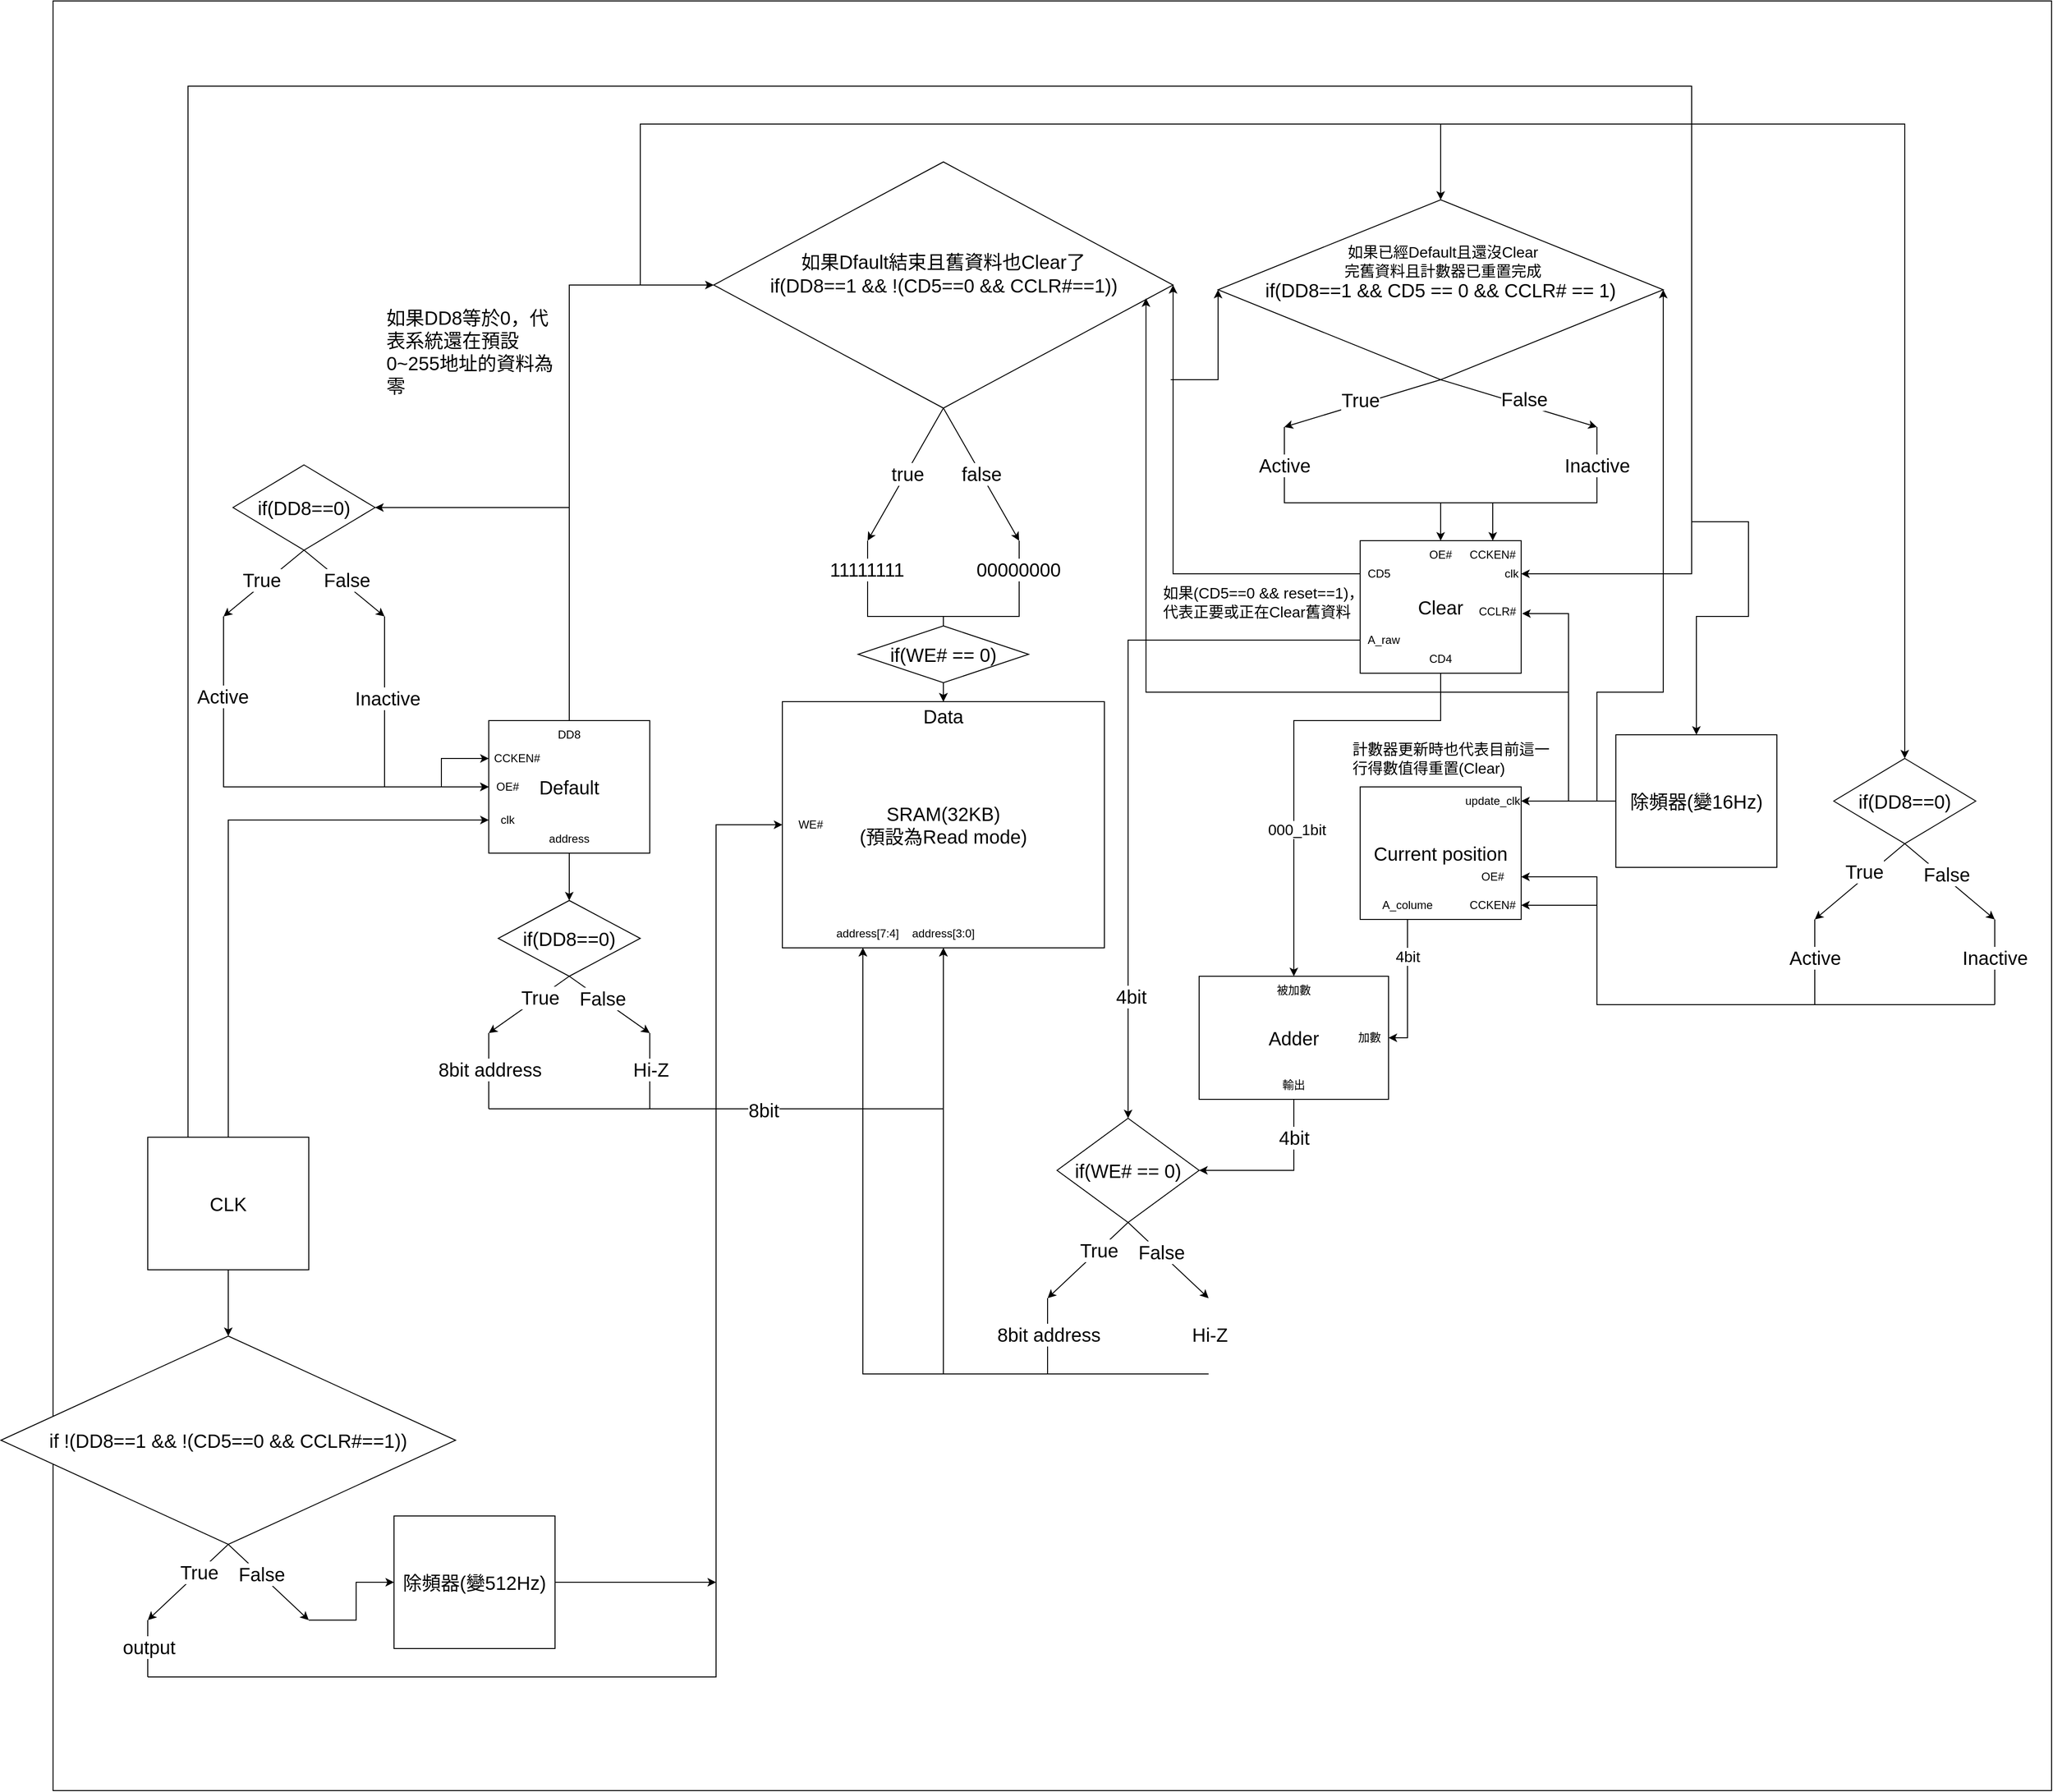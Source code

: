 <mxfile version="22.0.8" type="device">
  <diagram name="第 1 页" id="d7XxBCtwZomkPrQx2y8K">
    <mxGraphModel dx="1501" dy="1956" grid="1" gridSize="10" guides="1" tooltips="1" connect="1" arrows="1" fold="1" page="1" pageScale="1" pageWidth="827" pageHeight="1169" math="0" shadow="0">
      <root>
        <mxCell id="0" />
        <mxCell id="1" parent="0" />
        <mxCell id="FHojmxslOPqscSksrp7K-201" value="" style="rounded=0;whiteSpace=wrap;html=1;" vertex="1" parent="1">
          <mxGeometry x="-340" y="-650" width="2110" height="1890" as="geometry" />
        </mxCell>
        <mxCell id="FHojmxslOPqscSksrp7K-1" value="&lt;font style=&quot;font-size: 20px;&quot;&gt;SRAM(32KB)&lt;br&gt;(預設為Read mode)&lt;br&gt;&lt;/font&gt;" style="rounded=0;whiteSpace=wrap;html=1;" vertex="1" parent="1">
          <mxGeometry x="430" y="90" width="340" height="260" as="geometry" />
        </mxCell>
        <mxCell id="FHojmxslOPqscSksrp7K-8" style="edgeStyle=orthogonalEdgeStyle;rounded=0;orthogonalLoop=1;jettySize=auto;html=1;exitX=0.5;exitY=0;exitDx=0;exitDy=0;entryX=0;entryY=0.5;entryDx=0;entryDy=0;" edge="1" parent="1" source="FHojmxslOPqscSksrp7K-2" target="FHojmxslOPqscSksrp7K-5">
          <mxGeometry relative="1" as="geometry">
            <mxPoint x="205" y="50" as="targetPoint" />
          </mxGeometry>
        </mxCell>
        <mxCell id="FHojmxslOPqscSksrp7K-49" style="edgeStyle=orthogonalEdgeStyle;rounded=0;orthogonalLoop=1;jettySize=auto;html=1;exitX=0.5;exitY=1;exitDx=0;exitDy=0;entryX=0.5;entryY=0;entryDx=0;entryDy=0;" edge="1" parent="1" source="FHojmxslOPqscSksrp7K-2" target="FHojmxslOPqscSksrp7K-48">
          <mxGeometry relative="1" as="geometry" />
        </mxCell>
        <mxCell id="FHojmxslOPqscSksrp7K-2" value="&lt;span style=&quot;font-size: 20px;&quot;&gt;Default&lt;br&gt;&lt;/span&gt;" style="rounded=0;whiteSpace=wrap;html=1;" vertex="1" parent="1">
          <mxGeometry x="120" y="110" width="170" height="140" as="geometry" />
        </mxCell>
        <mxCell id="FHojmxslOPqscSksrp7K-5" value="&lt;font style=&quot;font-size: 20px;&quot;&gt;if(DD8==1 &amp;amp;&amp;amp; !(CD5==0 &amp;amp;&amp;amp; CCLR#==1))&lt;/font&gt;" style="rhombus;whiteSpace=wrap;html=1;" vertex="1" parent="1">
          <mxGeometry x="357.5" y="-480" width="485" height="260" as="geometry" />
        </mxCell>
        <mxCell id="FHojmxslOPqscSksrp7K-10" value="" style="endArrow=classic;html=1;rounded=0;exitX=0.5;exitY=1;exitDx=0;exitDy=0;" edge="1" parent="1" source="FHojmxslOPqscSksrp7K-5">
          <mxGeometry width="50" height="50" relative="1" as="geometry">
            <mxPoint x="540" y="110" as="sourcePoint" />
            <mxPoint x="520" y="-80" as="targetPoint" />
          </mxGeometry>
        </mxCell>
        <mxCell id="FHojmxslOPqscSksrp7K-15" value="&lt;font style=&quot;font-size: 20px;&quot;&gt;true&lt;/font&gt;" style="edgeLabel;html=1;align=center;verticalAlign=middle;resizable=0;points=[];" vertex="1" connectable="0" parent="FHojmxslOPqscSksrp7K-10">
          <mxGeometry x="0.1" y="4" relative="1" as="geometry">
            <mxPoint x="2" y="-10" as="offset" />
          </mxGeometry>
        </mxCell>
        <mxCell id="FHojmxslOPqscSksrp7K-11" value="" style="endArrow=classic;html=1;rounded=0;exitX=0.5;exitY=1;exitDx=0;exitDy=0;" edge="1" parent="1" source="FHojmxslOPqscSksrp7K-5">
          <mxGeometry width="50" height="50" relative="1" as="geometry">
            <mxPoint x="610" y="-70" as="sourcePoint" />
            <mxPoint x="680" y="-80" as="targetPoint" />
          </mxGeometry>
        </mxCell>
        <mxCell id="FHojmxslOPqscSksrp7K-16" value="&lt;font style=&quot;font-size: 20px;&quot;&gt;false&lt;/font&gt;" style="edgeLabel;html=1;align=center;verticalAlign=middle;resizable=0;points=[];" vertex="1" connectable="0" parent="FHojmxslOPqscSksrp7K-11">
          <mxGeometry x="-0.26" y="-1" relative="1" as="geometry">
            <mxPoint x="11" y="17" as="offset" />
          </mxGeometry>
        </mxCell>
        <mxCell id="FHojmxslOPqscSksrp7K-17" value="" style="endArrow=classic;html=1;rounded=0;entryX=0.5;entryY=0;entryDx=0;entryDy=0;" edge="1" parent="1" target="FHojmxslOPqscSksrp7K-1">
          <mxGeometry width="50" height="50" relative="1" as="geometry">
            <mxPoint x="520" y="-80" as="sourcePoint" />
            <mxPoint x="600" y="40" as="targetPoint" />
            <Array as="points">
              <mxPoint x="520" />
              <mxPoint x="600" />
            </Array>
          </mxGeometry>
        </mxCell>
        <mxCell id="FHojmxslOPqscSksrp7K-18" value="&lt;font style=&quot;font-size: 20px;&quot;&gt;11111111&lt;/font&gt;" style="edgeLabel;html=1;align=center;verticalAlign=middle;resizable=0;points=[];" vertex="1" connectable="0" parent="FHojmxslOPqscSksrp7K-17">
          <mxGeometry x="-0.591" y="-1" relative="1" as="geometry">
            <mxPoint y="-21" as="offset" />
          </mxGeometry>
        </mxCell>
        <mxCell id="FHojmxslOPqscSksrp7K-19" value="&lt;span style=&quot;font-size: 20px;&quot;&gt;Data&lt;/span&gt;" style="text;html=1;strokeColor=none;fillColor=none;align=center;verticalAlign=middle;whiteSpace=wrap;rounded=0;" vertex="1" parent="1">
          <mxGeometry x="570" y="90" width="60" height="30" as="geometry" />
        </mxCell>
        <mxCell id="FHojmxslOPqscSksrp7K-20" value="" style="endArrow=classic;html=1;rounded=0;entryX=0.5;entryY=0;entryDx=0;entryDy=0;" edge="1" parent="1" target="FHojmxslOPqscSksrp7K-19">
          <mxGeometry width="50" height="50" relative="1" as="geometry">
            <mxPoint x="680" y="-80" as="sourcePoint" />
            <mxPoint x="610" y="100" as="targetPoint" />
            <Array as="points">
              <mxPoint x="680" />
              <mxPoint x="600" />
            </Array>
          </mxGeometry>
        </mxCell>
        <mxCell id="FHojmxslOPqscSksrp7K-21" value="&lt;font style=&quot;font-size: 20px;&quot;&gt;00000000&lt;/font&gt;" style="edgeLabel;html=1;align=center;verticalAlign=middle;resizable=0;points=[];" vertex="1" connectable="0" parent="FHojmxslOPqscSksrp7K-20">
          <mxGeometry x="-0.591" y="-1" relative="1" as="geometry">
            <mxPoint y="-21" as="offset" />
          </mxGeometry>
        </mxCell>
        <mxCell id="FHojmxslOPqscSksrp7K-22" value="&lt;font style=&quot;font-size: 20px;&quot;&gt;if(WE# == 0)&lt;/font&gt;" style="rhombus;whiteSpace=wrap;html=1;" vertex="1" parent="1">
          <mxGeometry x="510" y="10" width="180" height="60" as="geometry" />
        </mxCell>
        <mxCell id="FHojmxslOPqscSksrp7K-24" value="&lt;span style=&quot;font-size: 20px;&quot;&gt;如果DD8等於0，代表系統還在預設0~255地址的資料為零&lt;/span&gt;" style="text;html=1;strokeColor=none;fillColor=none;align=left;verticalAlign=middle;whiteSpace=wrap;rounded=0;" vertex="1" parent="1">
          <mxGeometry x="10" y="-340" width="190" height="120" as="geometry" />
        </mxCell>
        <mxCell id="FHojmxslOPqscSksrp7K-25" value="&lt;font style=&quot;font-size: 20px;&quot;&gt;if(DD8==0)&lt;/font&gt;" style="rhombus;whiteSpace=wrap;html=1;" vertex="1" parent="1">
          <mxGeometry x="-150" y="-160" width="150" height="90" as="geometry" />
        </mxCell>
        <mxCell id="FHojmxslOPqscSksrp7K-35" value="" style="endArrow=classic;html=1;rounded=0;exitX=0.5;exitY=0;exitDx=0;exitDy=0;entryX=1;entryY=0.5;entryDx=0;entryDy=0;" edge="1" parent="1" source="FHojmxslOPqscSksrp7K-2" target="FHojmxslOPqscSksrp7K-25">
          <mxGeometry width="50" height="50" relative="1" as="geometry">
            <mxPoint x="30" y="80" as="sourcePoint" />
            <mxPoint x="80" y="30" as="targetPoint" />
            <Array as="points">
              <mxPoint x="205" y="-115" />
            </Array>
          </mxGeometry>
        </mxCell>
        <mxCell id="FHojmxslOPqscSksrp7K-36" value="" style="endArrow=classic;html=1;rounded=0;exitX=0.5;exitY=1;exitDx=0;exitDy=0;" edge="1" parent="1" source="FHojmxslOPqscSksrp7K-25">
          <mxGeometry width="50" height="50" relative="1" as="geometry">
            <mxPoint x="30" y="80" as="sourcePoint" />
            <mxPoint x="10" as="targetPoint" />
          </mxGeometry>
        </mxCell>
        <mxCell id="FHojmxslOPqscSksrp7K-40" value="&lt;font style=&quot;font-size: 20px;&quot;&gt;False&lt;/font&gt;" style="edgeLabel;html=1;align=center;verticalAlign=middle;resizable=0;points=[];" vertex="1" connectable="0" parent="FHojmxslOPqscSksrp7K-36">
          <mxGeometry x="0.07" y="-1" relative="1" as="geometry">
            <mxPoint y="-8" as="offset" />
          </mxGeometry>
        </mxCell>
        <mxCell id="FHojmxslOPqscSksrp7K-37" value="" style="endArrow=classic;html=1;rounded=0;exitX=0.5;exitY=1;exitDx=0;exitDy=0;" edge="1" parent="1" source="FHojmxslOPqscSksrp7K-25">
          <mxGeometry width="50" height="50" relative="1" as="geometry">
            <mxPoint x="-65" y="-60" as="sourcePoint" />
            <mxPoint x="-160" as="targetPoint" />
          </mxGeometry>
        </mxCell>
        <mxCell id="FHojmxslOPqscSksrp7K-39" value="&lt;font style=&quot;font-size: 20px;&quot;&gt;True&lt;/font&gt;" style="edgeLabel;html=1;align=center;verticalAlign=middle;resizable=0;points=[];" vertex="1" connectable="0" parent="FHojmxslOPqscSksrp7K-37">
          <mxGeometry x="-0.014" y="5" relative="1" as="geometry">
            <mxPoint x="-6" y="-8" as="offset" />
          </mxGeometry>
        </mxCell>
        <mxCell id="FHojmxslOPqscSksrp7K-41" value="" style="endArrow=classic;html=1;rounded=0;entryX=0;entryY=0.5;entryDx=0;entryDy=0;" edge="1" parent="1" target="FHojmxslOPqscSksrp7K-2">
          <mxGeometry width="50" height="50" relative="1" as="geometry">
            <mxPoint x="-160" as="sourcePoint" />
            <mxPoint x="80" y="20" as="targetPoint" />
            <Array as="points">
              <mxPoint x="-160" y="180" />
            </Array>
          </mxGeometry>
        </mxCell>
        <mxCell id="FHojmxslOPqscSksrp7K-43" value="&lt;font style=&quot;font-size: 20px;&quot;&gt;Active&lt;/font&gt;" style="edgeLabel;html=1;align=center;verticalAlign=middle;resizable=0;points=[];" vertex="1" connectable="0" parent="FHojmxslOPqscSksrp7K-41">
          <mxGeometry x="-0.635" y="-1" relative="1" as="geometry">
            <mxPoint as="offset" />
          </mxGeometry>
        </mxCell>
        <mxCell id="FHojmxslOPqscSksrp7K-42" value="" style="endArrow=classic;html=1;rounded=0;entryX=0;entryY=0.5;entryDx=0;entryDy=0;" edge="1" parent="1" target="FHojmxslOPqscSksrp7K-2">
          <mxGeometry width="50" height="50" relative="1" as="geometry">
            <mxPoint x="10" as="sourcePoint" />
            <mxPoint x="80" y="20" as="targetPoint" />
            <Array as="points">
              <mxPoint x="10" y="180" />
            </Array>
          </mxGeometry>
        </mxCell>
        <mxCell id="FHojmxslOPqscSksrp7K-45" value="&lt;font style=&quot;font-size: 20px;&quot;&gt;Inactive&lt;/font&gt;" style="edgeLabel;html=1;align=center;verticalAlign=middle;resizable=0;points=[];" vertex="1" connectable="0" parent="FHojmxslOPqscSksrp7K-42">
          <mxGeometry x="-0.407" y="3" relative="1" as="geometry">
            <mxPoint as="offset" />
          </mxGeometry>
        </mxCell>
        <mxCell id="FHojmxslOPqscSksrp7K-47" value="&lt;font style=&quot;font-size: 12px;&quot;&gt;OE#&lt;/font&gt;" style="text;html=1;strokeColor=none;fillColor=none;align=center;verticalAlign=middle;whiteSpace=wrap;rounded=0;" vertex="1" parent="1">
          <mxGeometry x="110" y="165" width="60" height="30" as="geometry" />
        </mxCell>
        <mxCell id="FHojmxslOPqscSksrp7K-48" value="&lt;font style=&quot;font-size: 20px;&quot;&gt;if(DD8==0)&lt;/font&gt;" style="rhombus;whiteSpace=wrap;html=1;" vertex="1" parent="1">
          <mxGeometry x="130" y="300" width="150" height="80" as="geometry" />
        </mxCell>
        <mxCell id="FHojmxslOPqscSksrp7K-50" value="&lt;font style=&quot;font-size: 12px;&quot;&gt;address&lt;/font&gt;" style="text;html=1;strokeColor=none;fillColor=none;align=center;verticalAlign=middle;whiteSpace=wrap;rounded=0;" vertex="1" parent="1">
          <mxGeometry x="175" y="220" width="60" height="30" as="geometry" />
        </mxCell>
        <mxCell id="FHojmxslOPqscSksrp7K-51" value="" style="endArrow=classic;html=1;rounded=0;exitX=0.5;exitY=1;exitDx=0;exitDy=0;" edge="1" parent="1" source="FHojmxslOPqscSksrp7K-48">
          <mxGeometry width="50" height="50" relative="1" as="geometry">
            <mxPoint x="190" y="250" as="sourcePoint" />
            <mxPoint x="120" y="440" as="targetPoint" />
          </mxGeometry>
        </mxCell>
        <mxCell id="FHojmxslOPqscSksrp7K-53" value="&lt;font style=&quot;font-size: 20px;&quot;&gt;True&lt;/font&gt;" style="edgeLabel;html=1;align=center;verticalAlign=middle;resizable=0;points=[];" vertex="1" connectable="0" parent="FHojmxslOPqscSksrp7K-51">
          <mxGeometry x="-0.269" relative="1" as="geometry">
            <mxPoint as="offset" />
          </mxGeometry>
        </mxCell>
        <mxCell id="FHojmxslOPqscSksrp7K-52" value="" style="endArrow=classic;html=1;rounded=0;exitX=0.5;exitY=1;exitDx=0;exitDy=0;" edge="1" parent="1" source="FHojmxslOPqscSksrp7K-48">
          <mxGeometry width="50" height="50" relative="1" as="geometry">
            <mxPoint x="215" y="390" as="sourcePoint" />
            <mxPoint x="290" y="440" as="targetPoint" />
          </mxGeometry>
        </mxCell>
        <mxCell id="FHojmxslOPqscSksrp7K-55" value="&lt;font style=&quot;font-size: 20px;&quot;&gt;False&lt;br&gt;&lt;/font&gt;" style="edgeLabel;html=1;align=center;verticalAlign=middle;resizable=0;points=[];" vertex="1" connectable="0" parent="FHojmxslOPqscSksrp7K-52">
          <mxGeometry x="-0.206" y="2" relative="1" as="geometry">
            <mxPoint as="offset" />
          </mxGeometry>
        </mxCell>
        <mxCell id="FHojmxslOPqscSksrp7K-56" value="" style="endArrow=classic;html=1;rounded=0;entryX=0.25;entryY=1;entryDx=0;entryDy=0;" edge="1" parent="1" target="FHojmxslOPqscSksrp7K-1">
          <mxGeometry width="50" height="50" relative="1" as="geometry">
            <mxPoint x="120" y="520" as="sourcePoint" />
            <mxPoint x="260" y="490" as="targetPoint" />
            <Array as="points">
              <mxPoint x="515" y="520" />
            </Array>
          </mxGeometry>
        </mxCell>
        <mxCell id="FHojmxslOPqscSksrp7K-154" value="&lt;font style=&quot;font-size: 20px;&quot;&gt;8bit&lt;/font&gt;" style="edgeLabel;html=1;align=center;verticalAlign=middle;resizable=0;points=[];" vertex="1" connectable="0" parent="FHojmxslOPqscSksrp7K-56">
          <mxGeometry x="0.133" y="-1" relative="1" as="geometry">
            <mxPoint x="-30" as="offset" />
          </mxGeometry>
        </mxCell>
        <mxCell id="FHojmxslOPqscSksrp7K-57" value="" style="endArrow=none;html=1;rounded=0;" edge="1" parent="1">
          <mxGeometry width="50" height="50" relative="1" as="geometry">
            <mxPoint x="120" y="440" as="sourcePoint" />
            <mxPoint x="120" y="520" as="targetPoint" />
          </mxGeometry>
        </mxCell>
        <mxCell id="FHojmxslOPqscSksrp7K-58" value="" style="endArrow=none;html=1;rounded=0;" edge="1" parent="1">
          <mxGeometry width="50" height="50" relative="1" as="geometry">
            <mxPoint x="290" y="440" as="sourcePoint" />
            <mxPoint x="290" y="520" as="targetPoint" />
          </mxGeometry>
        </mxCell>
        <mxCell id="FHojmxslOPqscSksrp7K-59" value="&lt;font style=&quot;font-size: 20px;&quot;&gt;8bit address&lt;/font&gt;" style="edgeLabel;html=1;align=center;verticalAlign=middle;resizable=0;points=[];" vertex="1" connectable="0" parent="1">
          <mxGeometry x="129.995" y="420.004" as="geometry">
            <mxPoint x="-9" y="58" as="offset" />
          </mxGeometry>
        </mxCell>
        <mxCell id="FHojmxslOPqscSksrp7K-60" value="&lt;span style=&quot;font-size: 20px;&quot;&gt;Hi-Z&lt;/span&gt;" style="edgeLabel;html=1;align=center;verticalAlign=middle;resizable=0;points=[];" vertex="1" connectable="0" parent="1">
          <mxGeometry x="299.995" y="420.004" as="geometry">
            <mxPoint x="-9" y="58" as="offset" />
          </mxGeometry>
        </mxCell>
        <mxCell id="FHojmxslOPqscSksrp7K-61" value="&lt;font style=&quot;font-size: 12px;&quot;&gt;address[7:4]&lt;/font&gt;" style="text;html=1;strokeColor=none;fillColor=none;align=center;verticalAlign=middle;whiteSpace=wrap;rounded=0;" vertex="1" parent="1">
          <mxGeometry x="490" y="320" width="60" height="30" as="geometry" />
        </mxCell>
        <mxCell id="FHojmxslOPqscSksrp7K-64" style="edgeStyle=orthogonalEdgeStyle;rounded=0;orthogonalLoop=1;jettySize=auto;html=1;exitX=0.5;exitY=0;exitDx=0;exitDy=0;entryX=0;entryY=0.75;entryDx=0;entryDy=0;" edge="1" parent="1" source="FHojmxslOPqscSksrp7K-62" target="FHojmxslOPqscSksrp7K-2">
          <mxGeometry relative="1" as="geometry">
            <mxPoint x="20" y="250" as="targetPoint" />
          </mxGeometry>
        </mxCell>
        <mxCell id="FHojmxslOPqscSksrp7K-95" style="edgeStyle=orthogonalEdgeStyle;rounded=0;orthogonalLoop=1;jettySize=auto;html=1;exitX=0.25;exitY=0;exitDx=0;exitDy=0;entryX=1;entryY=0.25;entryDx=0;entryDy=0;" edge="1" parent="1" source="FHojmxslOPqscSksrp7K-62" target="FHojmxslOPqscSksrp7K-65">
          <mxGeometry relative="1" as="geometry">
            <Array as="points">
              <mxPoint x="-197" y="-560" />
              <mxPoint x="1390" y="-560" />
              <mxPoint x="1390" y="-45" />
            </Array>
          </mxGeometry>
        </mxCell>
        <mxCell id="FHojmxslOPqscSksrp7K-185" style="edgeStyle=orthogonalEdgeStyle;rounded=0;orthogonalLoop=1;jettySize=auto;html=1;exitX=0.5;exitY=1;exitDx=0;exitDy=0;entryX=0.5;entryY=0;entryDx=0;entryDy=0;" edge="1" parent="1" source="FHojmxslOPqscSksrp7K-62" target="FHojmxslOPqscSksrp7K-184">
          <mxGeometry relative="1" as="geometry" />
        </mxCell>
        <mxCell id="FHojmxslOPqscSksrp7K-62" value="&lt;span style=&quot;font-size: 20px;&quot;&gt;CLK&lt;br&gt;&lt;/span&gt;" style="rounded=0;whiteSpace=wrap;html=1;" vertex="1" parent="1">
          <mxGeometry x="-240" y="550" width="170" height="140" as="geometry" />
        </mxCell>
        <mxCell id="FHojmxslOPqscSksrp7K-63" value="&lt;font style=&quot;font-size: 12px;&quot;&gt;clk&lt;/font&gt;" style="text;html=1;strokeColor=none;fillColor=none;align=center;verticalAlign=middle;whiteSpace=wrap;rounded=0;" vertex="1" parent="1">
          <mxGeometry x="110" y="200" width="60" height="30" as="geometry" />
        </mxCell>
        <mxCell id="FHojmxslOPqscSksrp7K-85" style="edgeStyle=orthogonalEdgeStyle;rounded=0;orthogonalLoop=1;jettySize=auto;html=1;exitX=0;exitY=0.25;exitDx=0;exitDy=0;entryX=1;entryY=0.5;entryDx=0;entryDy=0;" edge="1" parent="1" source="FHojmxslOPqscSksrp7K-65" target="FHojmxslOPqscSksrp7K-5">
          <mxGeometry relative="1" as="geometry">
            <Array as="points">
              <mxPoint x="843" y="-45" />
            </Array>
          </mxGeometry>
        </mxCell>
        <mxCell id="FHojmxslOPqscSksrp7K-148" style="edgeStyle=orthogonalEdgeStyle;rounded=0;orthogonalLoop=1;jettySize=auto;html=1;exitX=0.5;exitY=1;exitDx=0;exitDy=0;entryX=0.5;entryY=0;entryDx=0;entryDy=0;" edge="1" parent="1" source="FHojmxslOPqscSksrp7K-147" target="FHojmxslOPqscSksrp7K-146">
          <mxGeometry relative="1" as="geometry">
            <Array as="points">
              <mxPoint x="1125" y="110" />
              <mxPoint x="970" y="110" />
            </Array>
          </mxGeometry>
        </mxCell>
        <mxCell id="FHojmxslOPqscSksrp7K-152" value="&lt;span style=&quot;font-size: 16px;&quot;&gt;000_1bit&lt;/span&gt;" style="edgeLabel;html=1;align=center;verticalAlign=middle;resizable=0;points=[];" vertex="1" connectable="0" parent="FHojmxslOPqscSksrp7K-148">
          <mxGeometry x="0.346" y="3" relative="1" as="geometry">
            <mxPoint as="offset" />
          </mxGeometry>
        </mxCell>
        <mxCell id="FHojmxslOPqscSksrp7K-167" style="edgeStyle=orthogonalEdgeStyle;rounded=0;orthogonalLoop=1;jettySize=auto;html=1;exitX=0;exitY=0.75;exitDx=0;exitDy=0;entryX=0.5;entryY=0;entryDx=0;entryDy=0;" edge="1" parent="1" source="FHojmxslOPqscSksrp7K-65" target="FHojmxslOPqscSksrp7K-166">
          <mxGeometry relative="1" as="geometry" />
        </mxCell>
        <mxCell id="FHojmxslOPqscSksrp7K-170" value="&lt;font style=&quot;font-size: 20px;&quot;&gt;4bit&lt;/font&gt;" style="edgeLabel;html=1;align=center;verticalAlign=middle;resizable=0;points=[];" vertex="1" connectable="0" parent="FHojmxslOPqscSksrp7K-167">
          <mxGeometry x="0.656" y="3" relative="1" as="geometry">
            <mxPoint as="offset" />
          </mxGeometry>
        </mxCell>
        <mxCell id="FHojmxslOPqscSksrp7K-65" value="&lt;span style=&quot;font-size: 20px;&quot;&gt;Clear&lt;br&gt;&lt;/span&gt;" style="rounded=0;whiteSpace=wrap;html=1;" vertex="1" parent="1">
          <mxGeometry x="1040" y="-80" width="170" height="140" as="geometry" />
        </mxCell>
        <mxCell id="FHojmxslOPqscSksrp7K-68" value="" style="endArrow=classic;html=1;rounded=0;entryX=0.5;entryY=0;entryDx=0;entryDy=0;" edge="1" parent="1" target="FHojmxslOPqscSksrp7K-69">
          <mxGeometry width="50" height="50" relative="1" as="geometry">
            <mxPoint x="280" y="-350" as="sourcePoint" />
            <mxPoint x="1120" y="-440" as="targetPoint" />
            <Array as="points">
              <mxPoint x="280" y="-520" />
              <mxPoint x="1125" y="-520" />
            </Array>
          </mxGeometry>
        </mxCell>
        <mxCell id="FHojmxslOPqscSksrp7K-70" value="" style="endArrow=classic;html=1;rounded=0;exitX=0.5;exitY=1;exitDx=0;exitDy=0;" edge="1" parent="1" source="FHojmxslOPqscSksrp7K-69">
          <mxGeometry width="50" height="50" relative="1" as="geometry">
            <mxPoint x="1105" y="-370" as="sourcePoint" />
            <mxPoint x="960" y="-200" as="targetPoint" />
          </mxGeometry>
        </mxCell>
        <mxCell id="FHojmxslOPqscSksrp7K-71" value="&lt;font style=&quot;font-size: 20px;&quot;&gt;True&lt;/font&gt;" style="edgeLabel;html=1;align=center;verticalAlign=middle;resizable=0;points=[];" vertex="1" connectable="0" parent="FHojmxslOPqscSksrp7K-70">
          <mxGeometry x="-0.014" y="5" relative="1" as="geometry">
            <mxPoint x="-5" y="-9" as="offset" />
          </mxGeometry>
        </mxCell>
        <mxCell id="FHojmxslOPqscSksrp7K-72" value="" style="endArrow=classic;html=1;rounded=0;exitX=0.5;exitY=1;exitDx=0;exitDy=0;" edge="1" parent="1" source="FHojmxslOPqscSksrp7K-69">
          <mxGeometry width="50" height="50" relative="1" as="geometry">
            <mxPoint x="1120" y="-380" as="sourcePoint" />
            <mxPoint x="1290" y="-200" as="targetPoint" />
          </mxGeometry>
        </mxCell>
        <mxCell id="FHojmxslOPqscSksrp7K-73" value="&lt;font style=&quot;font-size: 20px;&quot;&gt;False&lt;/font&gt;" style="edgeLabel;html=1;align=center;verticalAlign=middle;resizable=0;points=[];" vertex="1" connectable="0" parent="FHojmxslOPqscSksrp7K-72">
          <mxGeometry x="0.07" y="-1" relative="1" as="geometry">
            <mxPoint y="-8" as="offset" />
          </mxGeometry>
        </mxCell>
        <mxCell id="FHojmxslOPqscSksrp7K-74" value="CD5" style="text;html=1;strokeColor=none;fillColor=none;align=center;verticalAlign=middle;whiteSpace=wrap;rounded=0;" vertex="1" parent="1">
          <mxGeometry x="1030" y="-60" width="60" height="30" as="geometry" />
        </mxCell>
        <mxCell id="FHojmxslOPqscSksrp7K-69" value="&lt;font style=&quot;font-size: 20px;&quot;&gt;if(DD8==1 &amp;amp;&amp;amp; CD5 == 0 &amp;amp;&amp;amp; CCLR# == 1)&lt;/font&gt;" style="rhombus;whiteSpace=wrap;html=1;" vertex="1" parent="1">
          <mxGeometry x="890" y="-440" width="470" height="190" as="geometry" />
        </mxCell>
        <mxCell id="FHojmxslOPqscSksrp7K-77" value="&lt;font style=&quot;font-size: 20px;&quot;&gt;如果Dfault結束且舊資料也Clear了&lt;/font&gt;" style="text;html=1;strokeColor=none;fillColor=none;align=center;verticalAlign=middle;whiteSpace=wrap;rounded=0;" vertex="1" parent="1">
          <mxGeometry x="440" y="-400" width="320" height="50" as="geometry" />
        </mxCell>
        <mxCell id="FHojmxslOPqscSksrp7K-80" value="如果已經Default且還沒Clear完舊資料且計數器已重置完成" style="text;html=1;strokeColor=none;fillColor=none;align=center;verticalAlign=middle;whiteSpace=wrap;rounded=0;fontSize=16;" vertex="1" parent="1">
          <mxGeometry x="1020" y="-385" width="214.5" height="20" as="geometry" />
        </mxCell>
        <mxCell id="FHojmxslOPqscSksrp7K-81" value="" style="endArrow=classic;html=1;rounded=0;entryX=0.5;entryY=0;entryDx=0;entryDy=0;" edge="1" parent="1" target="FHojmxslOPqscSksrp7K-65">
          <mxGeometry width="50" height="50" relative="1" as="geometry">
            <mxPoint x="960" y="-200" as="sourcePoint" />
            <mxPoint x="1030" y="-130" as="targetPoint" />
            <Array as="points">
              <mxPoint x="960" y="-120" />
              <mxPoint x="1125" y="-120" />
            </Array>
          </mxGeometry>
        </mxCell>
        <mxCell id="FHojmxslOPqscSksrp7K-82" value="" style="endArrow=none;html=1;rounded=0;" edge="1" parent="1">
          <mxGeometry width="50" height="50" relative="1" as="geometry">
            <mxPoint x="1120" y="-120" as="sourcePoint" />
            <mxPoint x="1290" y="-200" as="targetPoint" />
            <Array as="points">
              <mxPoint x="1290" y="-120" />
            </Array>
          </mxGeometry>
        </mxCell>
        <mxCell id="FHojmxslOPqscSksrp7K-83" value="&lt;span style=&quot;font-size: 20px;&quot;&gt;Active&lt;/span&gt;" style="edgeLabel;html=1;align=center;verticalAlign=middle;resizable=0;points=[];" vertex="1" connectable="0" parent="1">
          <mxGeometry x="960.003" y="-160.004" as="geometry" />
        </mxCell>
        <mxCell id="FHojmxslOPqscSksrp7K-84" value="&lt;span style=&quot;font-size: 20px;&quot;&gt;Inactive&lt;/span&gt;" style="edgeLabel;html=1;align=center;verticalAlign=middle;resizable=0;points=[];" vertex="1" connectable="0" parent="1">
          <mxGeometry x="1290.003" y="-160.004" as="geometry" />
        </mxCell>
        <mxCell id="FHojmxslOPqscSksrp7K-86" value="DD8" style="text;html=1;strokeColor=none;fillColor=none;align=center;verticalAlign=middle;whiteSpace=wrap;rounded=0;" vertex="1" parent="1">
          <mxGeometry x="175" y="110" width="60" height="30" as="geometry" />
        </mxCell>
        <mxCell id="FHojmxslOPqscSksrp7K-87" value="&lt;font style=&quot;font-size: 12px;&quot;&gt;CCKEN#&lt;/font&gt;" style="text;html=1;strokeColor=none;fillColor=none;align=center;verticalAlign=middle;whiteSpace=wrap;rounded=0;" vertex="1" parent="1">
          <mxGeometry x="120" y="135" width="60" height="30" as="geometry" />
        </mxCell>
        <mxCell id="FHojmxslOPqscSksrp7K-88" value="" style="endArrow=classic;html=1;rounded=0;entryX=0;entryY=0.5;entryDx=0;entryDy=0;" edge="1" parent="1" target="FHojmxslOPqscSksrp7K-87">
          <mxGeometry width="50" height="50" relative="1" as="geometry">
            <mxPoint x="70" y="180" as="sourcePoint" />
            <mxPoint x="120" y="70" as="targetPoint" />
            <Array as="points">
              <mxPoint x="70" y="150" />
            </Array>
          </mxGeometry>
        </mxCell>
        <mxCell id="FHojmxslOPqscSksrp7K-89" value="&lt;font style=&quot;font-size: 12px;&quot;&gt;CCKEN#&lt;/font&gt;" style="text;html=1;strokeColor=none;fillColor=none;align=center;verticalAlign=middle;whiteSpace=wrap;rounded=0;" vertex="1" parent="1">
          <mxGeometry x="1150" y="-80" width="60" height="30" as="geometry" />
        </mxCell>
        <mxCell id="FHojmxslOPqscSksrp7K-90" value="&lt;font style=&quot;font-size: 12px;&quot;&gt;OE#&lt;/font&gt;" style="text;html=1;strokeColor=none;fillColor=none;align=center;verticalAlign=middle;whiteSpace=wrap;rounded=0;" vertex="1" parent="1">
          <mxGeometry x="1095" y="-80" width="60" height="30" as="geometry" />
        </mxCell>
        <mxCell id="FHojmxslOPqscSksrp7K-92" value="" style="endArrow=classic;html=1;rounded=0;entryX=0.5;entryY=0;entryDx=0;entryDy=0;" edge="1" parent="1" target="FHojmxslOPqscSksrp7K-89">
          <mxGeometry width="50" height="50" relative="1" as="geometry">
            <mxPoint x="1180" y="-120" as="sourcePoint" />
            <mxPoint x="1070" y="-130" as="targetPoint" />
          </mxGeometry>
        </mxCell>
        <mxCell id="FHojmxslOPqscSksrp7K-93" value="&lt;font style=&quot;font-size: 16px;&quot;&gt;如果(CD5==0 &amp;amp;&amp;amp; reset==1)，代表正要或正在Clear舊資料&lt;/font&gt;" style="text;html=1;strokeColor=none;fillColor=none;align=left;verticalAlign=middle;whiteSpace=wrap;rounded=0;" vertex="1" parent="1">
          <mxGeometry x="830" y="-50" width="220" height="70" as="geometry" />
        </mxCell>
        <mxCell id="FHojmxslOPqscSksrp7K-94" value="&lt;font style=&quot;font-size: 12px;&quot;&gt;clk&lt;/font&gt;" style="text;html=1;strokeColor=none;fillColor=none;align=center;verticalAlign=middle;whiteSpace=wrap;rounded=0;" vertex="1" parent="1">
          <mxGeometry x="1170" y="-60" width="60" height="30" as="geometry" />
        </mxCell>
        <mxCell id="FHojmxslOPqscSksrp7K-112" style="edgeStyle=orthogonalEdgeStyle;rounded=0;orthogonalLoop=1;jettySize=auto;html=1;exitX=0.5;exitY=1;exitDx=0;exitDy=0;entryX=1;entryY=0.5;entryDx=0;entryDy=0;" edge="1" parent="1" source="FHojmxslOPqscSksrp7K-113" target="FHojmxslOPqscSksrp7K-146">
          <mxGeometry relative="1" as="geometry">
            <mxPoint x="1020" y="550" as="targetPoint" />
          </mxGeometry>
        </mxCell>
        <mxCell id="FHojmxslOPqscSksrp7K-151" value="&lt;font style=&quot;font-size: 16px;&quot;&gt;4bit&lt;/font&gt;" style="edgeLabel;html=1;align=center;verticalAlign=middle;resizable=0;points=[];" vertex="1" connectable="0" parent="FHojmxslOPqscSksrp7K-112">
          <mxGeometry x="-0.467" relative="1" as="geometry">
            <mxPoint as="offset" />
          </mxGeometry>
        </mxCell>
        <mxCell id="FHojmxslOPqscSksrp7K-96" value="&lt;span style=&quot;font-size: 20px;&quot;&gt;Current position&lt;br&gt;&lt;/span&gt;" style="rounded=0;whiteSpace=wrap;html=1;" vertex="1" parent="1">
          <mxGeometry x="1040" y="180" width="170" height="140" as="geometry" />
        </mxCell>
        <mxCell id="FHojmxslOPqscSksrp7K-97" value="update_clk" style="text;html=1;strokeColor=none;fillColor=none;align=center;verticalAlign=middle;whiteSpace=wrap;rounded=0;" vertex="1" parent="1">
          <mxGeometry x="1150" y="180" width="60" height="30" as="geometry" />
        </mxCell>
        <mxCell id="FHojmxslOPqscSksrp7K-104" style="edgeStyle=orthogonalEdgeStyle;rounded=0;orthogonalLoop=1;jettySize=auto;html=1;exitX=0;exitY=0.5;exitDx=0;exitDy=0;" edge="1" parent="1" source="FHojmxslOPqscSksrp7K-98" target="FHojmxslOPqscSksrp7K-97">
          <mxGeometry relative="1" as="geometry" />
        </mxCell>
        <mxCell id="FHojmxslOPqscSksrp7K-128" style="edgeStyle=orthogonalEdgeStyle;rounded=0;orthogonalLoop=1;jettySize=auto;html=1;exitX=0;exitY=0.5;exitDx=0;exitDy=0;entryX=1;entryY=0.5;entryDx=0;entryDy=0;" edge="1" parent="1" source="FHojmxslOPqscSksrp7K-98" target="FHojmxslOPqscSksrp7K-69">
          <mxGeometry relative="1" as="geometry">
            <Array as="points">
              <mxPoint x="1290" y="195" />
              <mxPoint x="1290" y="80" />
              <mxPoint x="1360" y="80" />
            </Array>
          </mxGeometry>
        </mxCell>
        <mxCell id="FHojmxslOPqscSksrp7K-98" value="&lt;span style=&quot;font-size: 20px;&quot;&gt;除頻器(變16Hz)&lt;br&gt;&lt;/span&gt;" style="rounded=0;whiteSpace=wrap;html=1;" vertex="1" parent="1">
          <mxGeometry x="1310" y="125" width="170" height="140" as="geometry" />
        </mxCell>
        <mxCell id="FHojmxslOPqscSksrp7K-103" value="" style="endArrow=classic;html=1;rounded=0;entryX=0.5;entryY=0;entryDx=0;entryDy=0;" edge="1" parent="1" target="FHojmxslOPqscSksrp7K-98">
          <mxGeometry width="50" height="50" relative="1" as="geometry">
            <mxPoint x="1390" y="-100" as="sourcePoint" />
            <mxPoint x="1480" y="10" as="targetPoint" />
            <Array as="points">
              <mxPoint x="1450" y="-100" />
              <mxPoint x="1450" />
              <mxPoint x="1395" />
            </Array>
          </mxGeometry>
        </mxCell>
        <mxCell id="FHojmxslOPqscSksrp7K-105" value="CCLR#" style="text;html=1;strokeColor=none;fillColor=none;align=center;verticalAlign=middle;whiteSpace=wrap;rounded=0;" vertex="1" parent="1">
          <mxGeometry x="1155" y="-20" width="60" height="30" as="geometry" />
        </mxCell>
        <mxCell id="FHojmxslOPqscSksrp7K-107" style="edgeStyle=orthogonalEdgeStyle;rounded=0;orthogonalLoop=1;jettySize=auto;html=1;exitX=0;exitY=0.5;exitDx=0;exitDy=0;entryX=1.006;entryY=0.55;entryDx=0;entryDy=0;entryPerimeter=0;" edge="1" parent="1" source="FHojmxslOPqscSksrp7K-98" target="FHojmxslOPqscSksrp7K-65">
          <mxGeometry relative="1" as="geometry" />
        </mxCell>
        <mxCell id="FHojmxslOPqscSksrp7K-108" style="edgeStyle=orthogonalEdgeStyle;rounded=0;orthogonalLoop=1;jettySize=auto;html=1;exitX=0;exitY=0.5;exitDx=0;exitDy=0;entryX=0.941;entryY=0.554;entryDx=0;entryDy=0;entryPerimeter=0;" edge="1" parent="1" source="FHojmxslOPqscSksrp7K-98" target="FHojmxslOPqscSksrp7K-5">
          <mxGeometry relative="1" as="geometry">
            <Array as="points">
              <mxPoint x="1260" y="195" />
              <mxPoint x="1260" y="80" />
              <mxPoint x="814" y="80" />
            </Array>
          </mxGeometry>
        </mxCell>
        <mxCell id="FHojmxslOPqscSksrp7K-109" value="&lt;font style=&quot;font-size: 16px;&quot;&gt;計數器更新時也代表目前這一行得數值得重置(Clear)&lt;/font&gt;" style="text;html=1;strokeColor=none;fillColor=none;align=left;verticalAlign=middle;whiteSpace=wrap;rounded=0;" vertex="1" parent="1">
          <mxGeometry x="1030" y="115" width="220" height="70" as="geometry" />
        </mxCell>
        <mxCell id="FHojmxslOPqscSksrp7K-113" value="A_colume" style="text;html=1;strokeColor=none;fillColor=none;align=center;verticalAlign=middle;whiteSpace=wrap;rounded=0;" vertex="1" parent="1">
          <mxGeometry x="1060" y="290" width="60" height="30" as="geometry" />
        </mxCell>
        <mxCell id="FHojmxslOPqscSksrp7K-125" value="&lt;font style=&quot;font-size: 12px;&quot;&gt;OE#&lt;/font&gt;" style="text;html=1;strokeColor=none;fillColor=none;align=center;verticalAlign=middle;whiteSpace=wrap;rounded=0;" vertex="1" parent="1">
          <mxGeometry x="1150" y="260" width="60" height="30" as="geometry" />
        </mxCell>
        <mxCell id="FHojmxslOPqscSksrp7K-126" value="&lt;font style=&quot;font-size: 12px;&quot;&gt;CCKEN#&lt;/font&gt;" style="text;html=1;strokeColor=none;fillColor=none;align=center;verticalAlign=middle;whiteSpace=wrap;rounded=0;" vertex="1" parent="1">
          <mxGeometry x="1150" y="290" width="60" height="30" as="geometry" />
        </mxCell>
        <mxCell id="FHojmxslOPqscSksrp7K-127" value="" style="endArrow=classic;html=1;rounded=0;entryX=0;entryY=0.5;entryDx=0;entryDy=0;" edge="1" parent="1" target="FHojmxslOPqscSksrp7K-69">
          <mxGeometry width="50" height="50" relative="1" as="geometry">
            <mxPoint x="840" y="-250" as="sourcePoint" />
            <mxPoint x="970" y="-250" as="targetPoint" />
            <Array as="points">
              <mxPoint x="890" y="-250" />
            </Array>
          </mxGeometry>
        </mxCell>
        <mxCell id="FHojmxslOPqscSksrp7K-130" value="&lt;font style=&quot;font-size: 20px;&quot;&gt;if(DD8==0)&lt;/font&gt;" style="rhombus;whiteSpace=wrap;html=1;" vertex="1" parent="1">
          <mxGeometry x="1540" y="150" width="150" height="90" as="geometry" />
        </mxCell>
        <mxCell id="FHojmxslOPqscSksrp7K-131" value="" style="endArrow=classic;html=1;rounded=0;entryX=0.5;entryY=0;entryDx=0;entryDy=0;" edge="1" parent="1" target="FHojmxslOPqscSksrp7K-130">
          <mxGeometry width="50" height="50" relative="1" as="geometry">
            <mxPoint x="1120" y="-520" as="sourcePoint" />
            <mxPoint x="1430" y="-250" as="targetPoint" />
            <Array as="points">
              <mxPoint x="1615" y="-520" />
            </Array>
          </mxGeometry>
        </mxCell>
        <mxCell id="FHojmxslOPqscSksrp7K-132" value="" style="endArrow=classic;html=1;rounded=0;exitX=0.5;exitY=1;exitDx=0;exitDy=0;" edge="1" parent="1" source="FHojmxslOPqscSksrp7K-130">
          <mxGeometry width="50" height="50" relative="1" as="geometry">
            <mxPoint x="1625" y="250" as="sourcePoint" />
            <mxPoint x="1520" y="320" as="targetPoint" />
          </mxGeometry>
        </mxCell>
        <mxCell id="FHojmxslOPqscSksrp7K-133" value="&lt;font style=&quot;font-size: 20px;&quot;&gt;True&lt;/font&gt;" style="edgeLabel;html=1;align=center;verticalAlign=middle;resizable=0;points=[];" vertex="1" connectable="0" parent="FHojmxslOPqscSksrp7K-132">
          <mxGeometry x="-0.014" y="5" relative="1" as="geometry">
            <mxPoint y="-14" as="offset" />
          </mxGeometry>
        </mxCell>
        <mxCell id="FHojmxslOPqscSksrp7K-134" value="" style="endArrow=classic;html=1;rounded=0;exitX=0.5;exitY=1;exitDx=0;exitDy=0;" edge="1" parent="1" source="FHojmxslOPqscSksrp7K-130">
          <mxGeometry width="50" height="50" relative="1" as="geometry">
            <mxPoint x="1620" y="250" as="sourcePoint" />
            <mxPoint x="1710" y="320" as="targetPoint" />
          </mxGeometry>
        </mxCell>
        <mxCell id="FHojmxslOPqscSksrp7K-135" value="&lt;font style=&quot;font-size: 20px;&quot;&gt;False&lt;/font&gt;" style="edgeLabel;html=1;align=center;verticalAlign=middle;resizable=0;points=[];" vertex="1" connectable="0" parent="FHojmxslOPqscSksrp7K-134">
          <mxGeometry x="0.07" y="-1" relative="1" as="geometry">
            <mxPoint x="-6" y="-12" as="offset" />
          </mxGeometry>
        </mxCell>
        <mxCell id="FHojmxslOPqscSksrp7K-136" value="" style="endArrow=classic;html=1;rounded=0;entryX=1;entryY=0.5;entryDx=0;entryDy=0;" edge="1" parent="1" target="FHojmxslOPqscSksrp7K-126">
          <mxGeometry width="50" height="50" relative="1" as="geometry">
            <mxPoint x="1710" y="410" as="sourcePoint" />
            <mxPoint x="1430" y="250" as="targetPoint" />
            <Array as="points">
              <mxPoint x="1290" y="410" />
              <mxPoint x="1290" y="305" />
            </Array>
          </mxGeometry>
        </mxCell>
        <mxCell id="FHojmxslOPqscSksrp7K-137" value="" style="endArrow=none;html=1;rounded=0;" edge="1" parent="1">
          <mxGeometry width="50" height="50" relative="1" as="geometry">
            <mxPoint x="1520" y="320" as="sourcePoint" />
            <mxPoint x="1520" y="410" as="targetPoint" />
          </mxGeometry>
        </mxCell>
        <mxCell id="FHojmxslOPqscSksrp7K-138" value="" style="endArrow=none;html=1;rounded=0;" edge="1" parent="1">
          <mxGeometry width="50" height="50" relative="1" as="geometry">
            <mxPoint x="1710" y="320" as="sourcePoint" />
            <mxPoint x="1710" y="410" as="targetPoint" />
          </mxGeometry>
        </mxCell>
        <mxCell id="FHojmxslOPqscSksrp7K-141" value="" style="endArrow=classic;html=1;rounded=0;entryX=1;entryY=0.5;entryDx=0;entryDy=0;" edge="1" parent="1" target="FHojmxslOPqscSksrp7K-125">
          <mxGeometry width="50" height="50" relative="1" as="geometry">
            <mxPoint x="1290" y="310" as="sourcePoint" />
            <mxPoint x="1430" y="250" as="targetPoint" />
            <Array as="points">
              <mxPoint x="1290" y="275" />
            </Array>
          </mxGeometry>
        </mxCell>
        <mxCell id="FHojmxslOPqscSksrp7K-142" value="&lt;font style=&quot;font-size: 20px;&quot;&gt;Active&lt;/font&gt;" style="edgeLabel;html=1;align=center;verticalAlign=middle;resizable=0;points=[];" vertex="1" connectable="0" parent="1">
          <mxGeometry x="1520" y="360" as="geometry" />
        </mxCell>
        <mxCell id="FHojmxslOPqscSksrp7K-143" value="&lt;font style=&quot;font-size: 20px;&quot;&gt;Inactive&lt;/font&gt;" style="edgeLabel;html=1;align=center;verticalAlign=middle;resizable=0;points=[];" vertex="1" connectable="0" parent="1">
          <mxGeometry x="1710" y="360" as="geometry" />
        </mxCell>
        <mxCell id="FHojmxslOPqscSksrp7K-168" style="edgeStyle=orthogonalEdgeStyle;rounded=0;orthogonalLoop=1;jettySize=auto;html=1;exitX=0.5;exitY=1;exitDx=0;exitDy=0;entryX=1;entryY=0.5;entryDx=0;entryDy=0;" edge="1" parent="1" source="FHojmxslOPqscSksrp7K-146" target="FHojmxslOPqscSksrp7K-166">
          <mxGeometry relative="1" as="geometry" />
        </mxCell>
        <mxCell id="FHojmxslOPqscSksrp7K-169" value="&lt;font style=&quot;font-size: 20px;&quot;&gt;4bit&lt;/font&gt;" style="edgeLabel;html=1;align=center;verticalAlign=middle;resizable=0;points=[];" vertex="1" connectable="0" parent="FHojmxslOPqscSksrp7K-168">
          <mxGeometry x="-0.349" y="-4" relative="1" as="geometry">
            <mxPoint x="4" y="-17" as="offset" />
          </mxGeometry>
        </mxCell>
        <mxCell id="FHojmxslOPqscSksrp7K-146" value="&lt;font style=&quot;font-size: 20px;&quot;&gt;Adder&lt;/font&gt;" style="rounded=0;whiteSpace=wrap;html=1;" vertex="1" parent="1">
          <mxGeometry x="870" y="380" width="200" height="130" as="geometry" />
        </mxCell>
        <mxCell id="FHojmxslOPqscSksrp7K-147" value="CD4" style="text;html=1;strokeColor=none;fillColor=none;align=center;verticalAlign=middle;whiteSpace=wrap;rounded=0;" vertex="1" parent="1">
          <mxGeometry x="1095" y="30" width="60" height="30" as="geometry" />
        </mxCell>
        <mxCell id="FHojmxslOPqscSksrp7K-149" value="加數" style="text;html=1;strokeColor=none;fillColor=none;align=center;verticalAlign=middle;whiteSpace=wrap;rounded=0;" vertex="1" parent="1">
          <mxGeometry x="1020" y="430" width="60" height="30" as="geometry" />
        </mxCell>
        <mxCell id="FHojmxslOPqscSksrp7K-150" value="被加數" style="text;html=1;strokeColor=none;fillColor=none;align=center;verticalAlign=middle;whiteSpace=wrap;rounded=0;" vertex="1" parent="1">
          <mxGeometry x="940" y="380" width="60" height="30" as="geometry" />
        </mxCell>
        <mxCell id="FHojmxslOPqscSksrp7K-156" value="A_raw" style="text;html=1;strokeColor=none;fillColor=none;align=center;verticalAlign=middle;whiteSpace=wrap;rounded=0;" vertex="1" parent="1">
          <mxGeometry x="1035" y="10" width="60" height="30" as="geometry" />
        </mxCell>
        <mxCell id="FHojmxslOPqscSksrp7K-158" value="輸出" style="text;html=1;strokeColor=none;fillColor=none;align=center;verticalAlign=middle;whiteSpace=wrap;rounded=0;" vertex="1" parent="1">
          <mxGeometry x="940" y="480" width="60" height="30" as="geometry" />
        </mxCell>
        <mxCell id="FHojmxslOPqscSksrp7K-160" value="&lt;font style=&quot;font-size: 12px;&quot;&gt;address[3:0]&lt;/font&gt;" style="text;html=1;strokeColor=none;fillColor=none;align=center;verticalAlign=middle;whiteSpace=wrap;rounded=0;" vertex="1" parent="1">
          <mxGeometry x="570" y="320" width="60" height="30" as="geometry" />
        </mxCell>
        <mxCell id="FHojmxslOPqscSksrp7K-161" value="" style="endArrow=classic;html=1;rounded=0;entryX=0.5;entryY=1;entryDx=0;entryDy=0;" edge="1" parent="1" target="FHojmxslOPqscSksrp7K-1">
          <mxGeometry width="50" height="50" relative="1" as="geometry">
            <mxPoint x="510" y="520" as="sourcePoint" />
            <mxPoint x="650" y="140" as="targetPoint" />
            <Array as="points">
              <mxPoint x="600" y="520" />
            </Array>
          </mxGeometry>
        </mxCell>
        <mxCell id="FHojmxslOPqscSksrp7K-166" value="&lt;font style=&quot;font-size: 20px;&quot;&gt;if(WE# == 0)&lt;/font&gt;" style="rhombus;whiteSpace=wrap;html=1;" vertex="1" parent="1">
          <mxGeometry x="720" y="530" width="150" height="110" as="geometry" />
        </mxCell>
        <mxCell id="FHojmxslOPqscSksrp7K-171" value="" style="endArrow=classic;html=1;rounded=0;exitX=0.5;exitY=1;exitDx=0;exitDy=0;" edge="1" parent="1" source="FHojmxslOPqscSksrp7K-166">
          <mxGeometry width="50" height="50" relative="1" as="geometry">
            <mxPoint x="760" y="670" as="sourcePoint" />
            <mxPoint x="710" y="720" as="targetPoint" />
          </mxGeometry>
        </mxCell>
        <mxCell id="FHojmxslOPqscSksrp7K-172" value="&lt;font style=&quot;font-size: 20px;&quot;&gt;True&lt;/font&gt;" style="edgeLabel;html=1;align=center;verticalAlign=middle;resizable=0;points=[];" vertex="1" connectable="0" parent="FHojmxslOPqscSksrp7K-171">
          <mxGeometry x="-0.269" relative="1" as="geometry">
            <mxPoint as="offset" />
          </mxGeometry>
        </mxCell>
        <mxCell id="FHojmxslOPqscSksrp7K-173" value="" style="endArrow=classic;html=1;rounded=0;exitX=0.5;exitY=1;exitDx=0;exitDy=0;" edge="1" parent="1" source="FHojmxslOPqscSksrp7K-166">
          <mxGeometry width="50" height="50" relative="1" as="geometry">
            <mxPoint x="827" y="670" as="sourcePoint" />
            <mxPoint x="880" y="720" as="targetPoint" />
          </mxGeometry>
        </mxCell>
        <mxCell id="FHojmxslOPqscSksrp7K-174" value="&lt;font style=&quot;font-size: 20px;&quot;&gt;False&lt;br&gt;&lt;/font&gt;" style="edgeLabel;html=1;align=center;verticalAlign=middle;resizable=0;points=[];" vertex="1" connectable="0" parent="FHojmxslOPqscSksrp7K-173">
          <mxGeometry x="-0.206" y="2" relative="1" as="geometry">
            <mxPoint as="offset" />
          </mxGeometry>
        </mxCell>
        <mxCell id="FHojmxslOPqscSksrp7K-176" value="" style="endArrow=classic;html=1;rounded=0;entryX=0.25;entryY=1;entryDx=0;entryDy=0;" edge="1" parent="1" target="FHojmxslOPqscSksrp7K-1">
          <mxGeometry width="50" height="50" relative="1" as="geometry">
            <mxPoint x="880" y="800" as="sourcePoint" />
            <mxPoint x="650" y="540" as="targetPoint" />
            <Array as="points">
              <mxPoint x="515" y="800" />
            </Array>
          </mxGeometry>
        </mxCell>
        <mxCell id="FHojmxslOPqscSksrp7K-178" value="&lt;span style=&quot;font-size: 20px;&quot;&gt;Hi-Z&lt;/span&gt;" style="edgeLabel;html=1;align=center;verticalAlign=middle;resizable=0;points=[];" vertex="1" connectable="0" parent="1">
          <mxGeometry x="889.995" y="700.004" as="geometry">
            <mxPoint x="-9" y="58" as="offset" />
          </mxGeometry>
        </mxCell>
        <mxCell id="FHojmxslOPqscSksrp7K-179" value="" style="endArrow=none;html=1;rounded=0;" edge="1" parent="1">
          <mxGeometry width="50" height="50" relative="1" as="geometry">
            <mxPoint x="710" y="720" as="sourcePoint" />
            <mxPoint x="710" y="800" as="targetPoint" />
          </mxGeometry>
        </mxCell>
        <mxCell id="FHojmxslOPqscSksrp7K-180" value="&lt;font style=&quot;font-size: 20px;&quot;&gt;8bit address&lt;/font&gt;" style="edgeLabel;html=1;align=center;verticalAlign=middle;resizable=0;points=[];" vertex="1" connectable="0" parent="1">
          <mxGeometry x="719.995" y="700.004" as="geometry">
            <mxPoint x="-9" y="58" as="offset" />
          </mxGeometry>
        </mxCell>
        <mxCell id="FHojmxslOPqscSksrp7K-181" value="" style="endArrow=classic;html=1;rounded=0;entryX=0.5;entryY=1;entryDx=0;entryDy=0;" edge="1" parent="1" target="FHojmxslOPqscSksrp7K-1">
          <mxGeometry width="50" height="50" relative="1" as="geometry">
            <mxPoint x="600" y="800" as="sourcePoint" />
            <mxPoint x="790" y="540" as="targetPoint" />
          </mxGeometry>
        </mxCell>
        <mxCell id="FHojmxslOPqscSksrp7K-184" value="&lt;font style=&quot;font-size: 20px;&quot;&gt;&lt;font style=&quot;font-size: 20px;&quot;&gt;if !&lt;/font&gt;(DD8==1 &amp;amp;&amp;amp; !(CD5==0 &amp;amp;&amp;amp; CCLR#==1))&lt;/font&gt;" style="rhombus;whiteSpace=wrap;html=1;" vertex="1" parent="1">
          <mxGeometry x="-395" y="760" width="480" height="220" as="geometry" />
        </mxCell>
        <mxCell id="FHojmxslOPqscSksrp7K-186" value="" style="endArrow=classic;html=1;rounded=0;exitX=0.5;exitY=1;exitDx=0;exitDy=0;" edge="1" parent="1" source="FHojmxslOPqscSksrp7K-184">
          <mxGeometry width="50" height="50" relative="1" as="geometry">
            <mxPoint x="-155" y="980" as="sourcePoint" />
            <mxPoint x="-240" y="1060" as="targetPoint" />
          </mxGeometry>
        </mxCell>
        <mxCell id="FHojmxslOPqscSksrp7K-187" value="&lt;font style=&quot;font-size: 20px;&quot;&gt;True&lt;/font&gt;" style="edgeLabel;html=1;align=center;verticalAlign=middle;resizable=0;points=[];" vertex="1" connectable="0" parent="FHojmxslOPqscSksrp7K-186">
          <mxGeometry x="-0.269" relative="1" as="geometry">
            <mxPoint as="offset" />
          </mxGeometry>
        </mxCell>
        <mxCell id="FHojmxslOPqscSksrp7K-188" value="" style="endArrow=classic;html=1;rounded=0;exitX=0.5;exitY=1;exitDx=0;exitDy=0;" edge="1" parent="1" source="FHojmxslOPqscSksrp7K-184">
          <mxGeometry width="50" height="50" relative="1" as="geometry">
            <mxPoint x="-130" y="990" as="sourcePoint" />
            <mxPoint x="-70" y="1060" as="targetPoint" />
          </mxGeometry>
        </mxCell>
        <mxCell id="FHojmxslOPqscSksrp7K-189" value="&lt;font style=&quot;font-size: 20px;&quot;&gt;False&lt;br&gt;&lt;/font&gt;" style="edgeLabel;html=1;align=center;verticalAlign=middle;resizable=0;points=[];" vertex="1" connectable="0" parent="FHojmxslOPqscSksrp7K-188">
          <mxGeometry x="-0.206" y="2" relative="1" as="geometry">
            <mxPoint as="offset" />
          </mxGeometry>
        </mxCell>
        <mxCell id="FHojmxslOPqscSksrp7K-190" value="" style="endArrow=classic;html=1;rounded=0;entryX=0;entryY=0.5;entryDx=0;entryDy=0;" edge="1" parent="1" target="FHojmxslOPqscSksrp7K-1">
          <mxGeometry width="50" height="50" relative="1" as="geometry">
            <mxPoint x="-240" y="1120" as="sourcePoint" />
            <mxPoint x="10" y="810" as="targetPoint" />
            <Array as="points">
              <mxPoint x="360" y="1120" />
              <mxPoint x="360" y="220" />
            </Array>
          </mxGeometry>
        </mxCell>
        <mxCell id="FHojmxslOPqscSksrp7K-192" value="" style="endArrow=none;html=1;rounded=0;" edge="1" parent="1">
          <mxGeometry width="50" height="50" relative="1" as="geometry">
            <mxPoint x="-240" y="1060" as="sourcePoint" />
            <mxPoint x="-240" y="1120" as="targetPoint" />
          </mxGeometry>
        </mxCell>
        <mxCell id="FHojmxslOPqscSksrp7K-195" value="&lt;span style=&quot;font-size: 20px;&quot;&gt;output&lt;/span&gt;" style="edgeLabel;html=1;align=center;verticalAlign=middle;resizable=0;points=[];" vertex="1" connectable="0" parent="1">
          <mxGeometry x="-230.005" y="1030.004" as="geometry">
            <mxPoint x="-9" y="58" as="offset" />
          </mxGeometry>
        </mxCell>
        <mxCell id="FHojmxslOPqscSksrp7K-196" value="WE#" style="text;html=1;strokeColor=none;fillColor=none;align=center;verticalAlign=middle;whiteSpace=wrap;rounded=0;" vertex="1" parent="1">
          <mxGeometry x="430" y="205" width="60" height="30" as="geometry" />
        </mxCell>
        <mxCell id="FHojmxslOPqscSksrp7K-200" style="edgeStyle=orthogonalEdgeStyle;rounded=0;orthogonalLoop=1;jettySize=auto;html=1;exitX=1;exitY=0.5;exitDx=0;exitDy=0;" edge="1" parent="1" source="FHojmxslOPqscSksrp7K-197">
          <mxGeometry relative="1" as="geometry">
            <mxPoint x="360" y="1020" as="targetPoint" />
          </mxGeometry>
        </mxCell>
        <mxCell id="FHojmxslOPqscSksrp7K-197" value="&lt;span style=&quot;font-size: 20px;&quot;&gt;除頻器(變512Hz)&lt;br&gt;&lt;/span&gt;" style="rounded=0;whiteSpace=wrap;html=1;" vertex="1" parent="1">
          <mxGeometry x="20" y="950" width="170" height="140" as="geometry" />
        </mxCell>
        <mxCell id="FHojmxslOPqscSksrp7K-198" value="" style="endArrow=classic;html=1;rounded=0;entryX=0;entryY=0.5;entryDx=0;entryDy=0;" edge="1" parent="1" target="FHojmxslOPqscSksrp7K-197">
          <mxGeometry width="50" height="50" relative="1" as="geometry">
            <mxPoint x="-70" y="1060" as="sourcePoint" />
            <mxPoint x="20" y="710" as="targetPoint" />
            <Array as="points">
              <mxPoint x="-20" y="1060" />
              <mxPoint x="-20" y="1020" />
            </Array>
          </mxGeometry>
        </mxCell>
      </root>
    </mxGraphModel>
  </diagram>
</mxfile>
